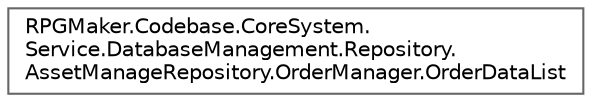 digraph "クラス階層図"
{
 // LATEX_PDF_SIZE
  bgcolor="transparent";
  edge [fontname=Helvetica,fontsize=10,labelfontname=Helvetica,labelfontsize=10];
  node [fontname=Helvetica,fontsize=10,shape=box,height=0.2,width=0.4];
  rankdir="LR";
  Node0 [id="Node000000",label="RPGMaker.Codebase.CoreSystem.\lService.DatabaseManagement.Repository.\lAssetManageRepository.OrderManager.OrderDataList",height=0.2,width=0.4,color="grey40", fillcolor="white", style="filled",URL="$d9/d52/struct_r_p_g_maker_1_1_codebase_1_1_core_system_1_1_service_1_1_database_management_1_1_repositoe9b5b05c9314b96663e4088cab9169cb.html",tooltip="順番管理用クラス"];
}

